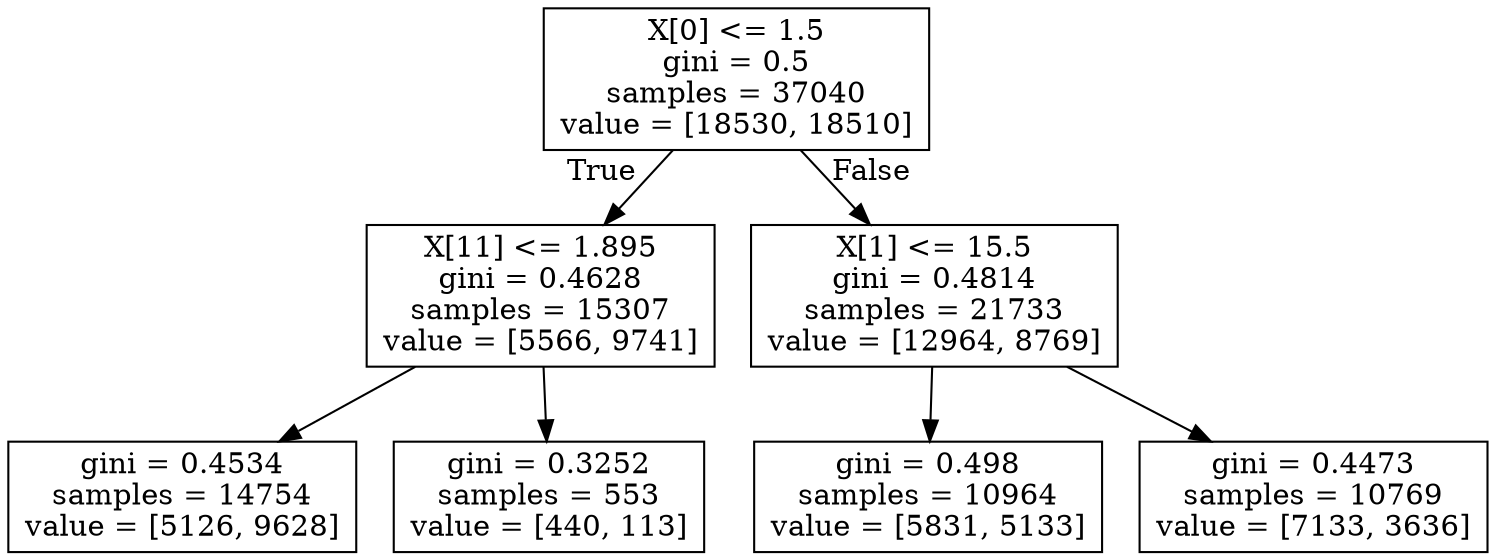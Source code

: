 digraph Tree {
node [shape=box] ;
0 [label="X[0] <= 1.5\ngini = 0.5\nsamples = 37040\nvalue = [18530, 18510]"] ;
1 [label="X[11] <= 1.895\ngini = 0.4628\nsamples = 15307\nvalue = [5566, 9741]"] ;
0 -> 1 [labeldistance=2.5, labelangle=45, headlabel="True"] ;
2 [label="gini = 0.4534\nsamples = 14754\nvalue = [5126, 9628]"] ;
1 -> 2 ;
3 [label="gini = 0.3252\nsamples = 553\nvalue = [440, 113]"] ;
1 -> 3 ;
4 [label="X[1] <= 15.5\ngini = 0.4814\nsamples = 21733\nvalue = [12964, 8769]"] ;
0 -> 4 [labeldistance=2.5, labelangle=-45, headlabel="False"] ;
5 [label="gini = 0.498\nsamples = 10964\nvalue = [5831, 5133]"] ;
4 -> 5 ;
6 [label="gini = 0.4473\nsamples = 10769\nvalue = [7133, 3636]"] ;
4 -> 6 ;
}